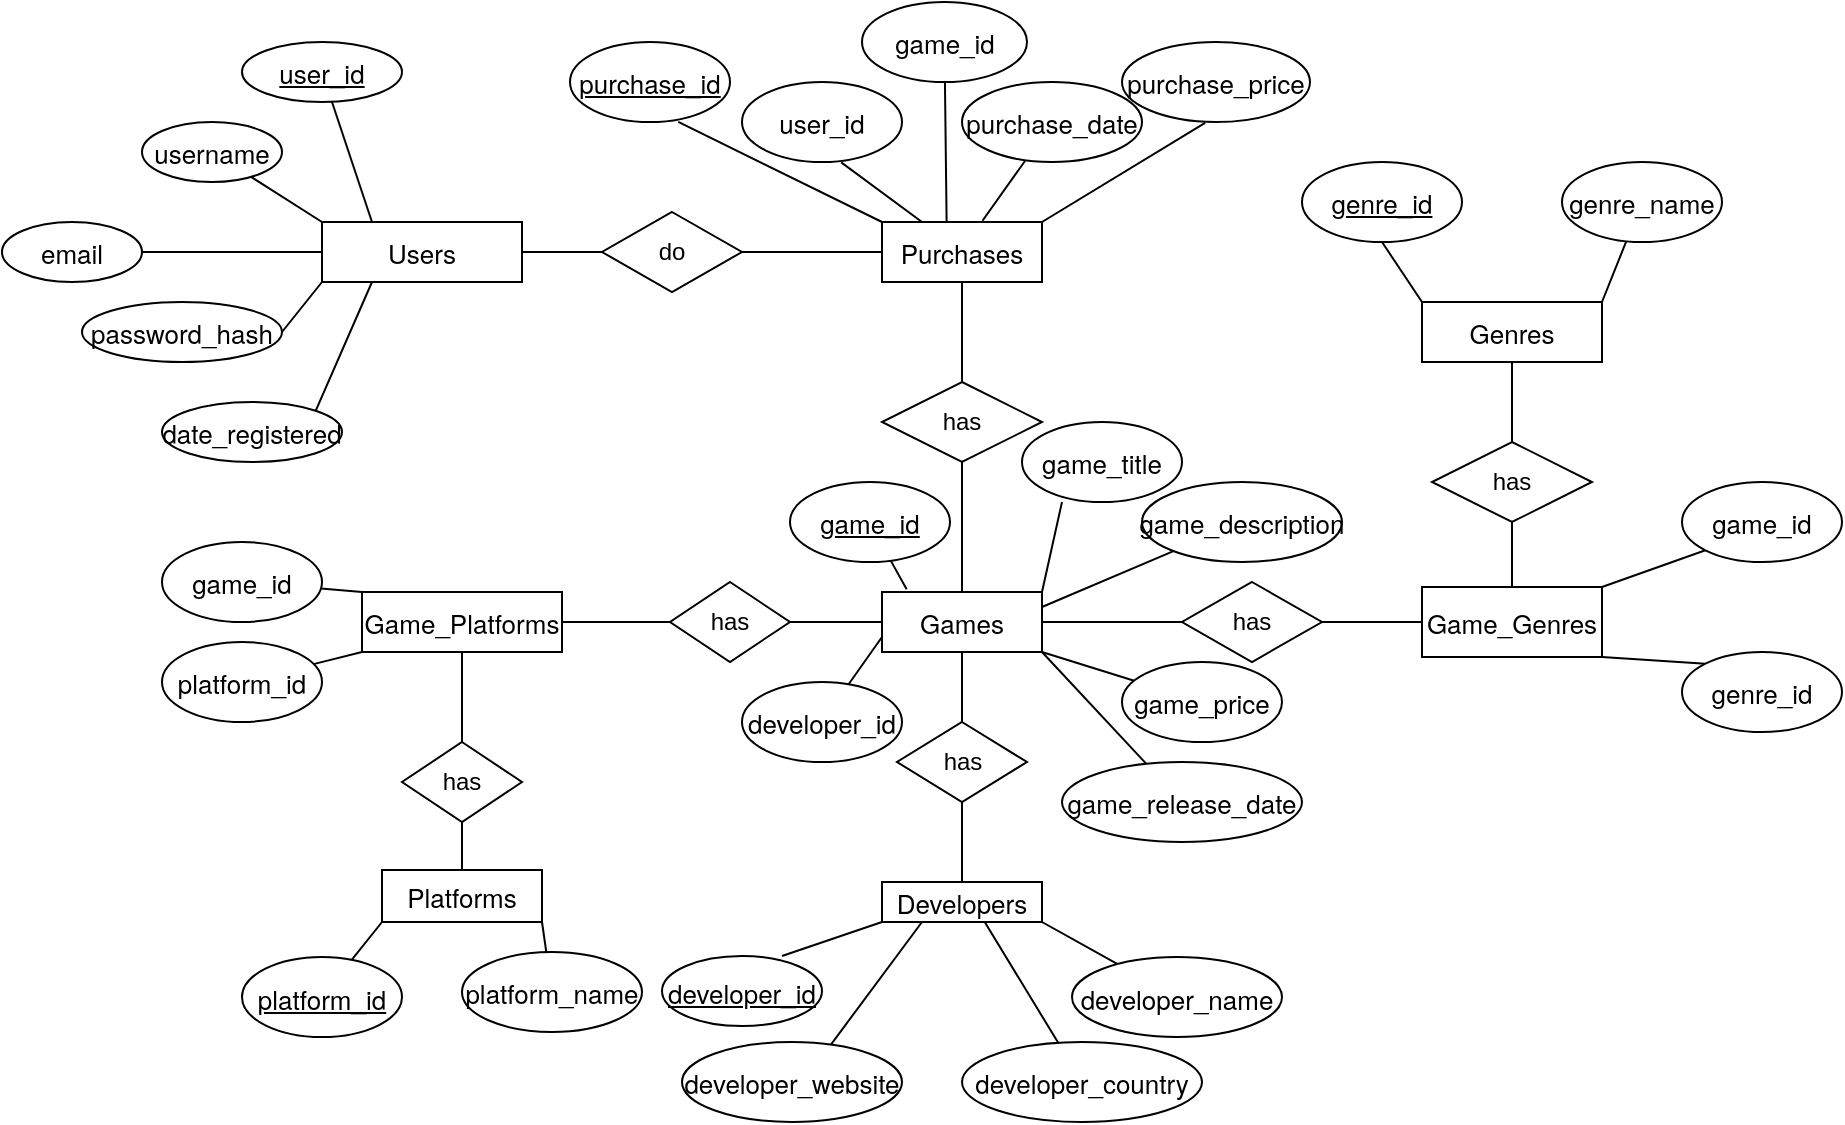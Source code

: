 <mxfile version="20.8.16" type="google"><diagram name="Страница 1" id="Bf1aPH6pKv_ZEqDkmepf"><mxGraphModel grid="1" page="1" gridSize="10" guides="1" tooltips="1" connect="1" arrows="1" fold="1" pageScale="1" pageWidth="827" pageHeight="1169" math="0" shadow="0"><root><mxCell id="0"/><mxCell id="1" parent="0"/><mxCell id="Nt0j536RiVDjkWj6s-s4-2" value="&lt;p style=&quot;margin: 0px; font-variant-numeric: normal; font-variant-east-asian: normal; font-variant-alternates: normal; font-kerning: auto; font-optical-sizing: auto; font-feature-settings: normal; font-variation-settings: normal; font-stretch: normal; font-size: 13px; line-height: normal; font-family: &amp;quot;Helvetica Neue&amp;quot;; text-align: start;&quot; class=&quot;p1&quot;&gt;Users&lt;/p&gt;" style="rounded=0;whiteSpace=wrap;html=1;" vertex="1" parent="1"><mxGeometry x="210" y="200" width="100" height="30" as="geometry"/></mxCell><mxCell id="Nt0j536RiVDjkWj6s-s4-3" value="" style="endArrow=none;html=1;rounded=0;exitX=0;exitY=0;exitDx=0;exitDy=0;" edge="1" parent="1" source="Nt0j536RiVDjkWj6s-s4-2" target="Nt0j536RiVDjkWj6s-s4-4"><mxGeometry width="50" height="50" relative="1" as="geometry"><mxPoint x="390" y="300" as="sourcePoint"/><mxPoint x="160" y="160" as="targetPoint"/></mxGeometry></mxCell><mxCell id="Nt0j536RiVDjkWj6s-s4-4" value="&lt;p style=&quot;margin: 0px; font-variant-numeric: normal; font-variant-east-asian: normal; font-variant-alternates: normal; font-kerning: auto; font-optical-sizing: auto; font-feature-settings: normal; font-variation-settings: normal; font-stretch: normal; font-size: 13px; line-height: normal; font-family: &amp;quot;Helvetica Neue&amp;quot;; text-align: start;&quot; class=&quot;p1&quot;&gt;username&lt;/p&gt;" style="ellipse;whiteSpace=wrap;html=1;" vertex="1" parent="1"><mxGeometry x="120" y="150" width="70" height="30" as="geometry"/></mxCell><mxCell id="Nt0j536RiVDjkWj6s-s4-5" value="" style="endArrow=none;html=1;rounded=0;entryX=0;entryY=0.5;entryDx=0;entryDy=0;exitX=1;exitY=0.5;exitDx=0;exitDy=0;" edge="1" parent="1" source="Nt0j536RiVDjkWj6s-s4-10" target="Nt0j536RiVDjkWj6s-s4-2"><mxGeometry width="50" height="50" relative="1" as="geometry"><mxPoint x="90" y="210" as="sourcePoint"/><mxPoint x="440" y="250" as="targetPoint"/></mxGeometry></mxCell><mxCell id="Nt0j536RiVDjkWj6s-s4-6" value="" style="endArrow=none;html=1;rounded=0;exitX=0;exitY=1;exitDx=0;exitDy=0;entryX=1;entryY=0.5;entryDx=0;entryDy=0;" edge="1" parent="1" source="Nt0j536RiVDjkWj6s-s4-2" target="Nt0j536RiVDjkWj6s-s4-9"><mxGeometry width="50" height="50" relative="1" as="geometry"><mxPoint x="390" y="300" as="sourcePoint"/><mxPoint x="160" y="260" as="targetPoint"/></mxGeometry></mxCell><mxCell id="Nt0j536RiVDjkWj6s-s4-7" value="" style="endArrow=none;html=1;rounded=0;exitX=0.25;exitY=0;exitDx=0;exitDy=0;" edge="1" parent="1" source="Nt0j536RiVDjkWj6s-s4-2" target="Nt0j536RiVDjkWj6s-s4-12"><mxGeometry width="50" height="50" relative="1" as="geometry"><mxPoint x="390" y="300" as="sourcePoint"/><mxPoint x="210" y="130" as="targetPoint"/></mxGeometry></mxCell><mxCell id="Nt0j536RiVDjkWj6s-s4-8" value="" style="endArrow=none;html=1;rounded=0;exitX=0.25;exitY=1;exitDx=0;exitDy=0;entryX=1;entryY=0;entryDx=0;entryDy=0;" edge="1" parent="1" source="Nt0j536RiVDjkWj6s-s4-2" target="Nt0j536RiVDjkWj6s-s4-11"><mxGeometry width="50" height="50" relative="1" as="geometry"><mxPoint x="390" y="300" as="sourcePoint"/><mxPoint x="170" y="320" as="targetPoint"/></mxGeometry></mxCell><mxCell id="Nt0j536RiVDjkWj6s-s4-9" value="&lt;p style=&quot;margin: 0px; font-variant-numeric: normal; font-variant-east-asian: normal; font-variant-alternates: normal; font-kerning: auto; font-optical-sizing: auto; font-feature-settings: normal; font-variation-settings: normal; font-stretch: normal; font-size: 13px; line-height: normal; font-family: &amp;quot;Helvetica Neue&amp;quot;; text-align: start;&quot; class=&quot;p1&quot;&gt;password_hash&lt;/p&gt;" style="ellipse;whiteSpace=wrap;html=1;" vertex="1" parent="1"><mxGeometry x="90" y="240" width="100" height="30" as="geometry"/></mxCell><mxCell id="Nt0j536RiVDjkWj6s-s4-10" value="&lt;p style=&quot;margin: 0px; font-variant-numeric: normal; font-variant-east-asian: normal; font-variant-alternates: normal; font-kerning: auto; font-optical-sizing: auto; font-feature-settings: normal; font-variation-settings: normal; font-stretch: normal; font-size: 13px; line-height: normal; font-family: &amp;quot;Helvetica Neue&amp;quot;; text-align: start;&quot; class=&quot;p1&quot;&gt;email&lt;/p&gt;" style="ellipse;whiteSpace=wrap;html=1;" vertex="1" parent="1"><mxGeometry x="50" y="200" width="70" height="30" as="geometry"/></mxCell><mxCell id="Nt0j536RiVDjkWj6s-s4-11" value="&lt;p style=&quot;margin: 0px; font-variant-numeric: normal; font-variant-east-asian: normal; font-variant-alternates: normal; font-kerning: auto; font-optical-sizing: auto; font-feature-settings: normal; font-variation-settings: normal; font-stretch: normal; font-size: 13px; line-height: normal; font-family: &amp;quot;Helvetica Neue&amp;quot;; text-align: start;&quot; class=&quot;p1&quot;&gt;date_registered&lt;/p&gt;" style="ellipse;whiteSpace=wrap;html=1;" vertex="1" parent="1"><mxGeometry x="130" y="290" width="90" height="30" as="geometry"/></mxCell><mxCell id="Nt0j536RiVDjkWj6s-s4-12" value="&lt;p style=&quot;margin: 0px; font-variant-numeric: normal; font-variant-east-asian: normal; font-variant-alternates: normal; font-kerning: auto; font-optical-sizing: auto; font-feature-settings: normal; font-variation-settings: normal; font-stretch: normal; font-size: 13px; line-height: normal; font-family: &amp;quot;Helvetica Neue&amp;quot;; text-align: start;&quot; class=&quot;p1&quot;&gt;&lt;u&gt;user_id&lt;/u&gt;&lt;/p&gt;" style="ellipse;whiteSpace=wrap;html=1;" vertex="1" parent="1"><mxGeometry x="170" y="110" width="80" height="30" as="geometry"/></mxCell><mxCell id="Nt0j536RiVDjkWj6s-s4-13" value="" style="endArrow=none;html=1;rounded=0;exitX=1;exitY=0.5;exitDx=0;exitDy=0;" edge="1" parent="1" source="Nt0j536RiVDjkWj6s-s4-2" target="Nt0j536RiVDjkWj6s-s4-14"><mxGeometry width="50" height="50" relative="1" as="geometry"><mxPoint x="390" y="300" as="sourcePoint"/><mxPoint x="410" y="220" as="targetPoint"/></mxGeometry></mxCell><mxCell id="Nt0j536RiVDjkWj6s-s4-14" value="do" style="rhombus;whiteSpace=wrap;html=1;" vertex="1" parent="1"><mxGeometry x="350" y="195" width="70" height="40" as="geometry"/></mxCell><mxCell id="Nt0j536RiVDjkWj6s-s4-15" value="" style="endArrow=none;html=1;rounded=0;exitX=1;exitY=0.5;exitDx=0;exitDy=0;entryX=0;entryY=0.5;entryDx=0;entryDy=0;" edge="1" parent="1" source="Nt0j536RiVDjkWj6s-s4-14" target="Nt0j536RiVDjkWj6s-s4-16"><mxGeometry width="50" height="50" relative="1" as="geometry"><mxPoint x="390" y="300" as="sourcePoint"/><mxPoint x="420" y="280" as="targetPoint"/></mxGeometry></mxCell><mxCell id="Nt0j536RiVDjkWj6s-s4-16" value="&lt;p style=&quot;margin: 0px; font-variant-numeric: normal; font-variant-east-asian: normal; font-variant-alternates: normal; font-kerning: auto; font-optical-sizing: auto; font-feature-settings: normal; font-variation-settings: normal; font-stretch: normal; font-size: 13px; line-height: normal; font-family: &amp;quot;Helvetica Neue&amp;quot;; text-align: start;&quot; class=&quot;p1&quot;&gt;Purchases&lt;/p&gt;" style="rounded=0;whiteSpace=wrap;html=1;" vertex="1" parent="1"><mxGeometry x="490" y="200" width="80" height="30" as="geometry"/></mxCell><mxCell id="Nt0j536RiVDjkWj6s-s4-18" value="" style="endArrow=none;html=1;rounded=0;entryX=0.5;entryY=1;entryDx=0;entryDy=0;exitX=0.5;exitY=0;exitDx=0;exitDy=0;" edge="1" parent="1" source="Nt0j536RiVDjkWj6s-s4-19" target="Nt0j536RiVDjkWj6s-s4-16"><mxGeometry width="50" height="50" relative="1" as="geometry"><mxPoint x="530" y="300" as="sourcePoint"/><mxPoint x="440" y="250" as="targetPoint"/></mxGeometry></mxCell><mxCell id="Nt0j536RiVDjkWj6s-s4-19" value="has" style="rhombus;whiteSpace=wrap;html=1;" vertex="1" parent="1"><mxGeometry x="490" y="280" width="80" height="40" as="geometry"/></mxCell><mxCell id="Nt0j536RiVDjkWj6s-s4-20" value="" style="endArrow=none;html=1;rounded=0;entryX=0.5;entryY=1;entryDx=0;entryDy=0;exitX=0.5;exitY=0;exitDx=0;exitDy=0;" edge="1" parent="1" source="Nt0j536RiVDjkWj6s-s4-21" target="Nt0j536RiVDjkWj6s-s4-19"><mxGeometry width="50" height="50" relative="1" as="geometry"><mxPoint x="530" y="370" as="sourcePoint"/><mxPoint x="440" y="250" as="targetPoint"/></mxGeometry></mxCell><mxCell id="Nt0j536RiVDjkWj6s-s4-21" value="&lt;p style=&quot;margin: 0px; font-variant-numeric: normal; font-variant-east-asian: normal; font-variant-alternates: normal; font-kerning: auto; font-optical-sizing: auto; font-feature-settings: normal; font-variation-settings: normal; font-stretch: normal; font-size: 13px; line-height: normal; font-family: &amp;quot;Helvetica Neue&amp;quot;; text-align: start;&quot; class=&quot;p1&quot;&gt;Games&lt;/p&gt;" style="rounded=0;whiteSpace=wrap;html=1;" vertex="1" parent="1"><mxGeometry x="490" y="385" width="80" height="30" as="geometry"/></mxCell><mxCell id="Nt0j536RiVDjkWj6s-s4-22" value="" style="endArrow=none;html=1;rounded=0;exitX=1;exitY=0.5;exitDx=0;exitDy=0;entryX=0;entryY=0.5;entryDx=0;entryDy=0;" edge="1" parent="1" source="Nt0j536RiVDjkWj6s-s4-21" target="Nt0j536RiVDjkWj6s-s4-23"><mxGeometry width="50" height="50" relative="1" as="geometry"><mxPoint x="390" y="410" as="sourcePoint"/><mxPoint x="660" y="395" as="targetPoint"/></mxGeometry></mxCell><mxCell id="Nt0j536RiVDjkWj6s-s4-23" value="has" style="rhombus;whiteSpace=wrap;html=1;" vertex="1" parent="1"><mxGeometry x="640" y="380" width="70" height="40" as="geometry"/></mxCell><mxCell id="Nt0j536RiVDjkWj6s-s4-24" value="" style="endArrow=none;html=1;rounded=0;exitX=1;exitY=0.5;exitDx=0;exitDy=0;entryX=0;entryY=0.5;entryDx=0;entryDy=0;" edge="1" parent="1" source="Nt0j536RiVDjkWj6s-s4-23" target="Nt0j536RiVDjkWj6s-s4-25"><mxGeometry width="50" height="50" relative="1" as="geometry"><mxPoint x="420" y="410" as="sourcePoint"/><mxPoint x="750" y="395" as="targetPoint"/></mxGeometry></mxCell><mxCell id="Nt0j536RiVDjkWj6s-s4-25" value="&lt;p style=&quot;margin: 0px; font-variant-numeric: normal; font-variant-east-asian: normal; font-variant-alternates: normal; font-kerning: auto; font-optical-sizing: auto; font-feature-settings: normal; font-variation-settings: normal; font-stretch: normal; font-size: 13px; line-height: normal; font-family: &amp;quot;Helvetica Neue&amp;quot;; text-align: start;&quot; class=&quot;p1&quot;&gt;Game_Genres&lt;/p&gt;" style="rounded=0;whiteSpace=wrap;html=1;" vertex="1" parent="1"><mxGeometry x="760" y="382.5" width="90" height="35" as="geometry"/></mxCell><mxCell id="Nt0j536RiVDjkWj6s-s4-26" value="" style="endArrow=none;html=1;rounded=0;exitX=0.5;exitY=0;exitDx=0;exitDy=0;" edge="1" parent="1" source="Nt0j536RiVDjkWj6s-s4-25" target="Nt0j536RiVDjkWj6s-s4-27"><mxGeometry width="50" height="50" relative="1" as="geometry"><mxPoint x="460" y="350" as="sourcePoint"/><mxPoint x="805" y="320" as="targetPoint"/></mxGeometry></mxCell><mxCell id="Nt0j536RiVDjkWj6s-s4-27" value="has" style="rhombus;whiteSpace=wrap;html=1;" vertex="1" parent="1"><mxGeometry x="765" y="310" width="80" height="40" as="geometry"/></mxCell><mxCell id="Nt0j536RiVDjkWj6s-s4-28" value="" style="endArrow=none;html=1;rounded=0;exitX=0.5;exitY=0;exitDx=0;exitDy=0;" edge="1" parent="1" source="Nt0j536RiVDjkWj6s-s4-27" target="Nt0j536RiVDjkWj6s-s4-29"><mxGeometry width="50" height="50" relative="1" as="geometry"><mxPoint x="460" y="350" as="sourcePoint"/><mxPoint x="805" y="270" as="targetPoint"/></mxGeometry></mxCell><mxCell id="Nt0j536RiVDjkWj6s-s4-29" value="&lt;p style=&quot;margin: 0px; font-variant-numeric: normal; font-variant-east-asian: normal; font-variant-alternates: normal; font-kerning: auto; font-optical-sizing: auto; font-feature-settings: normal; font-variation-settings: normal; font-stretch: normal; font-size: 13px; line-height: normal; font-family: &amp;quot;Helvetica Neue&amp;quot;; text-align: start;&quot; class=&quot;p1&quot;&gt;Genres&lt;/p&gt;" style="rounded=0;whiteSpace=wrap;html=1;" vertex="1" parent="1"><mxGeometry x="760" y="240" width="90" height="30" as="geometry"/></mxCell><mxCell id="Nt0j536RiVDjkWj6s-s4-30" value="" style="endArrow=none;html=1;rounded=0;exitX=1;exitY=0.5;exitDx=0;exitDy=0;" edge="1" parent="1" source="Nt0j536RiVDjkWj6s-s4-31"><mxGeometry width="50" height="50" relative="1" as="geometry"><mxPoint x="370" y="400" as="sourcePoint"/><mxPoint x="490" y="400" as="targetPoint"/></mxGeometry></mxCell><mxCell id="Nt0j536RiVDjkWj6s-s4-31" value="has" style="rhombus;whiteSpace=wrap;html=1;" vertex="1" parent="1"><mxGeometry x="384" y="380" width="60" height="40" as="geometry"/></mxCell><mxCell id="Nt0j536RiVDjkWj6s-s4-32" value="" style="endArrow=none;html=1;rounded=0;entryX=0;entryY=0.5;entryDx=0;entryDy=0;exitX=1;exitY=0.5;exitDx=0;exitDy=0;" edge="1" parent="1" source="Nt0j536RiVDjkWj6s-s4-33" target="Nt0j536RiVDjkWj6s-s4-31"><mxGeometry width="50" height="50" relative="1" as="geometry"><mxPoint x="330" y="400" as="sourcePoint"/><mxPoint x="500" y="390" as="targetPoint"/></mxGeometry></mxCell><mxCell id="Nt0j536RiVDjkWj6s-s4-33" value="&lt;p style=&quot;margin: 0px; font-variant-numeric: normal; font-variant-east-asian: normal; font-variant-alternates: normal; font-kerning: auto; font-optical-sizing: auto; font-feature-settings: normal; font-variation-settings: normal; font-stretch: normal; font-size: 13px; line-height: normal; font-family: &amp;quot;Helvetica Neue&amp;quot;; text-align: start;&quot; class=&quot;p1&quot;&gt;Game_Platforms&lt;/p&gt;" style="rounded=0;whiteSpace=wrap;html=1;" vertex="1" parent="1"><mxGeometry x="230" y="385" width="100" height="30" as="geometry"/></mxCell><mxCell id="Nt0j536RiVDjkWj6s-s4-35" value="" style="endArrow=none;html=1;rounded=0;entryX=0.5;entryY=1;entryDx=0;entryDy=0;exitX=0.5;exitY=0;exitDx=0;exitDy=0;" edge="1" parent="1" source="Nt0j536RiVDjkWj6s-s4-36" target="Nt0j536RiVDjkWj6s-s4-33"><mxGeometry width="50" height="50" relative="1" as="geometry"><mxPoint x="280" y="480" as="sourcePoint"/><mxPoint x="500" y="450" as="targetPoint"/></mxGeometry></mxCell><mxCell id="Nt0j536RiVDjkWj6s-s4-36" value="has" style="rhombus;whiteSpace=wrap;html=1;" vertex="1" parent="1"><mxGeometry x="250" y="460" width="60" height="40" as="geometry"/></mxCell><mxCell id="Nt0j536RiVDjkWj6s-s4-37" value="" style="endArrow=none;html=1;rounded=0;entryX=0.5;entryY=1;entryDx=0;entryDy=0;exitX=0.5;exitY=0;exitDx=0;exitDy=0;" edge="1" parent="1" source="Nt0j536RiVDjkWj6s-s4-38" target="Nt0j536RiVDjkWj6s-s4-36"><mxGeometry width="50" height="50" relative="1" as="geometry"><mxPoint x="280" y="550" as="sourcePoint"/><mxPoint x="500" y="450" as="targetPoint"/></mxGeometry></mxCell><mxCell id="Nt0j536RiVDjkWj6s-s4-38" value="&lt;p style=&quot;margin: 0px; font-variant-numeric: normal; font-variant-east-asian: normal; font-variant-alternates: normal; font-kerning: auto; font-optical-sizing: auto; font-feature-settings: normal; font-variation-settings: normal; font-stretch: normal; font-size: 13px; line-height: normal; font-family: &amp;quot;Helvetica Neue&amp;quot;; text-align: start;&quot; class=&quot;p1&quot;&gt;Platforms&lt;/p&gt;" style="rounded=0;whiteSpace=wrap;html=1;" vertex="1" parent="1"><mxGeometry x="240" y="524" width="80" height="26" as="geometry"/></mxCell><mxCell id="Nt0j536RiVDjkWj6s-s4-43" value="" style="endArrow=none;html=1;rounded=0;entryX=0.5;entryY=1;entryDx=0;entryDy=0;exitX=0.5;exitY=0;exitDx=0;exitDy=0;" edge="1" parent="1" source="Nt0j536RiVDjkWj6s-s4-45" target="Nt0j536RiVDjkWj6s-s4-21"><mxGeometry width="50" height="50" relative="1" as="geometry"><mxPoint x="530" y="460" as="sourcePoint"/><mxPoint x="530" y="420" as="targetPoint"/></mxGeometry></mxCell><mxCell id="Nt0j536RiVDjkWj6s-s4-45" value="has" style="rhombus;whiteSpace=wrap;html=1;" vertex="1" parent="1"><mxGeometry x="497.5" y="450" width="65" height="40" as="geometry"/></mxCell><mxCell id="Nt0j536RiVDjkWj6s-s4-46" value="" style="endArrow=none;html=1;rounded=0;entryX=0.5;entryY=1;entryDx=0;entryDy=0;exitX=0.5;exitY=0;exitDx=0;exitDy=0;" edge="1" parent="1" source="Nt0j536RiVDjkWj6s-s4-47" target="Nt0j536RiVDjkWj6s-s4-45"><mxGeometry width="50" height="50" relative="1" as="geometry"><mxPoint x="530" y="510" as="sourcePoint"/><mxPoint x="560" y="440" as="targetPoint"/></mxGeometry></mxCell><mxCell id="Nt0j536RiVDjkWj6s-s4-47" value="&lt;p style=&quot;margin: 0px; font-variant-numeric: normal; font-variant-east-asian: normal; font-variant-alternates: normal; font-kerning: auto; font-optical-sizing: auto; font-feature-settings: normal; font-variation-settings: normal; font-stretch: normal; font-size: 13px; line-height: normal; font-family: &amp;quot;Helvetica Neue&amp;quot;; text-align: start;&quot; class=&quot;p1&quot;&gt;Developers&lt;/p&gt;" style="rounded=0;whiteSpace=wrap;html=1;" vertex="1" parent="1"><mxGeometry x="490" y="530" width="80" height="20" as="geometry"/></mxCell><mxCell id="Nt0j536RiVDjkWj6s-s4-48" value="" style="endArrow=none;html=1;rounded=0;exitX=0.154;exitY=-0.047;exitDx=0;exitDy=0;exitPerimeter=0;" edge="1" parent="1" source="Nt0j536RiVDjkWj6s-s4-21" target="Nt0j536RiVDjkWj6s-s4-49"><mxGeometry width="50" height="50" relative="1" as="geometry"><mxPoint x="480" y="390" as="sourcePoint"/><mxPoint x="490" y="360" as="targetPoint"/></mxGeometry></mxCell><mxCell id="Nt0j536RiVDjkWj6s-s4-49" value="&lt;p style=&quot;margin: 0px; font-variant-numeric: normal; font-variant-east-asian: normal; font-variant-alternates: normal; font-kerning: auto; font-optical-sizing: auto; font-feature-settings: normal; font-variation-settings: normal; font-stretch: normal; font-size: 13px; line-height: normal; font-family: &amp;quot;Helvetica Neue&amp;quot;; text-align: start;&quot; class=&quot;p1&quot;&gt;&lt;u&gt;game_id&lt;/u&gt;&lt;/p&gt;" style="ellipse;whiteSpace=wrap;html=1;" vertex="1" parent="1"><mxGeometry x="444" y="330" width="80" height="40" as="geometry"/></mxCell><mxCell id="Nt0j536RiVDjkWj6s-s4-50" value="" style="endArrow=none;html=1;rounded=0;exitX=0;exitY=0.75;exitDx=0;exitDy=0;" edge="1" parent="1" source="Nt0j536RiVDjkWj6s-s4-21" target="Nt0j536RiVDjkWj6s-s4-51"><mxGeometry width="50" height="50" relative="1" as="geometry"><mxPoint x="480" y="390" as="sourcePoint"/><mxPoint x="470" y="440" as="targetPoint"/></mxGeometry></mxCell><mxCell id="Nt0j536RiVDjkWj6s-s4-51" value="&lt;p style=&quot;margin: 0px; font-variant-numeric: normal; font-variant-east-asian: normal; font-variant-alternates: normal; font-kerning: auto; font-optical-sizing: auto; font-feature-settings: normal; font-variation-settings: normal; font-stretch: normal; font-size: 13px; line-height: normal; font-family: &amp;quot;Helvetica Neue&amp;quot;; text-align: start;&quot; class=&quot;p1&quot;&gt;developer_id&lt;/p&gt;" style="ellipse;whiteSpace=wrap;html=1;" vertex="1" parent="1"><mxGeometry x="420" y="430" width="80" height="40" as="geometry"/></mxCell><mxCell id="Nt0j536RiVDjkWj6s-s4-52" value="" style="endArrow=none;html=1;rounded=0;entryX=1;entryY=0;entryDx=0;entryDy=0;exitX=0.25;exitY=1;exitDx=0;exitDy=0;exitPerimeter=0;" edge="1" parent="1" source="Nt0j536RiVDjkWj6s-s4-53" target="Nt0j536RiVDjkWj6s-s4-21"><mxGeometry width="50" height="50" relative="1" as="geometry"><mxPoint x="580" y="350" as="sourcePoint"/><mxPoint x="530" y="340" as="targetPoint"/></mxGeometry></mxCell><mxCell id="Nt0j536RiVDjkWj6s-s4-53" value="&lt;p style=&quot;margin: 0px; font-variant-numeric: normal; font-variant-east-asian: normal; font-variant-alternates: normal; font-kerning: auto; font-optical-sizing: auto; font-feature-settings: normal; font-variation-settings: normal; font-stretch: normal; font-size: 13px; line-height: normal; font-family: &amp;quot;Helvetica Neue&amp;quot;; text-align: start;&quot; class=&quot;p1&quot;&gt;game_title&lt;/p&gt;" style="ellipse;whiteSpace=wrap;html=1;" vertex="1" parent="1"><mxGeometry x="560" y="300" width="80" height="40" as="geometry"/></mxCell><mxCell id="Nt0j536RiVDjkWj6s-s4-54" value="" style="endArrow=none;html=1;rounded=0;exitX=1;exitY=0.25;exitDx=0;exitDy=0;" edge="1" parent="1" source="Nt0j536RiVDjkWj6s-s4-21" target="Nt0j536RiVDjkWj6s-s4-55"><mxGeometry width="50" height="50" relative="1" as="geometry"><mxPoint x="480" y="390" as="sourcePoint"/><mxPoint x="680" y="340" as="targetPoint"/></mxGeometry></mxCell><mxCell id="Nt0j536RiVDjkWj6s-s4-55" value="&lt;p style=&quot;margin: 0px; font-variant-numeric: normal; font-variant-east-asian: normal; font-variant-alternates: normal; font-kerning: auto; font-optical-sizing: auto; font-feature-settings: normal; font-variation-settings: normal; font-stretch: normal; font-size: 13px; line-height: normal; font-family: &amp;quot;Helvetica Neue&amp;quot;; text-align: start;&quot; class=&quot;p1&quot;&gt;game_description&lt;/p&gt;" style="ellipse;whiteSpace=wrap;html=1;" vertex="1" parent="1"><mxGeometry x="620" y="330" width="100" height="40" as="geometry"/></mxCell><mxCell id="Nt0j536RiVDjkWj6s-s4-56" value="" style="endArrow=none;html=1;rounded=0;exitX=1;exitY=1;exitDx=0;exitDy=0;" edge="1" parent="1" source="Nt0j536RiVDjkWj6s-s4-21" target="Nt0j536RiVDjkWj6s-s4-57"><mxGeometry width="50" height="50" relative="1" as="geometry"><mxPoint x="480" y="390" as="sourcePoint"/><mxPoint x="630" y="430" as="targetPoint"/></mxGeometry></mxCell><mxCell id="Nt0j536RiVDjkWj6s-s4-57" value="&lt;p style=&quot;margin: 0px; font-variant-numeric: normal; font-variant-east-asian: normal; font-variant-alternates: normal; font-kerning: auto; font-optical-sizing: auto; font-feature-settings: normal; font-variation-settings: normal; font-stretch: normal; font-size: 13px; line-height: normal; font-family: &amp;quot;Helvetica Neue&amp;quot;; text-align: start;&quot; class=&quot;p1&quot;&gt;game_price&lt;/p&gt;" style="ellipse;whiteSpace=wrap;html=1;" vertex="1" parent="1"><mxGeometry x="610" y="420" width="80" height="40" as="geometry"/></mxCell><mxCell id="Nt0j536RiVDjkWj6s-s4-58" value="" style="endArrow=none;html=1;rounded=0;exitX=1;exitY=1;exitDx=0;exitDy=0;" edge="1" parent="1" source="Nt0j536RiVDjkWj6s-s4-21" target="Nt0j536RiVDjkWj6s-s4-59"><mxGeometry width="50" height="50" relative="1" as="geometry"><mxPoint x="480" y="390" as="sourcePoint"/><mxPoint x="600" y="490" as="targetPoint"/></mxGeometry></mxCell><mxCell id="Nt0j536RiVDjkWj6s-s4-59" value="&lt;p style=&quot;margin: 0px; font-variant-numeric: normal; font-variant-east-asian: normal; font-variant-alternates: normal; font-kerning: auto; font-optical-sizing: auto; font-feature-settings: normal; font-variation-settings: normal; font-stretch: normal; font-size: 13px; line-height: normal; font-family: &amp;quot;Helvetica Neue&amp;quot;; text-align: start;&quot; class=&quot;p1&quot;&gt;game_release_date&lt;/p&gt;" style="ellipse;whiteSpace=wrap;html=1;" vertex="1" parent="1"><mxGeometry x="580" y="470" width="120" height="40" as="geometry"/></mxCell><mxCell id="Nt0j536RiVDjkWj6s-s4-60" value="" style="endArrow=none;html=1;rounded=0;entryX=0;entryY=1;entryDx=0;entryDy=0;exitX=0.75;exitY=0;exitDx=0;exitDy=0;exitPerimeter=0;" edge="1" parent="1" source="Nt0j536RiVDjkWj6s-s4-61" target="Nt0j536RiVDjkWj6s-s4-47"><mxGeometry width="50" height="50" relative="1" as="geometry"><mxPoint x="460" y="590" as="sourcePoint"/><mxPoint x="530" y="420" as="targetPoint"/></mxGeometry></mxCell><mxCell id="Nt0j536RiVDjkWj6s-s4-61" value="&lt;p style=&quot;margin: 0px; font-variant-numeric: normal; font-variant-east-asian: normal; font-variant-alternates: normal; font-kerning: auto; font-optical-sizing: auto; font-feature-settings: normal; font-variation-settings: normal; font-stretch: normal; font-size: 13px; line-height: normal; font-family: &amp;quot;Helvetica Neue&amp;quot;; text-align: start;&quot; class=&quot;p1&quot;&gt;&lt;u&gt;developer_id&lt;/u&gt;&lt;/p&gt;" style="ellipse;whiteSpace=wrap;html=1;" vertex="1" parent="1"><mxGeometry x="380" y="567" width="80" height="35" as="geometry"/></mxCell><mxCell id="Nt0j536RiVDjkWj6s-s4-62" value="" style="endArrow=none;html=1;rounded=0;entryX=0.25;entryY=1;entryDx=0;entryDy=0;exitX=0.677;exitY=0.032;exitDx=0;exitDy=0;exitPerimeter=0;" edge="1" parent="1" source="Nt0j536RiVDjkWj6s-s4-63" target="Nt0j536RiVDjkWj6s-s4-47"><mxGeometry width="50" height="50" relative="1" as="geometry"><mxPoint x="470" y="640" as="sourcePoint"/><mxPoint x="530" y="420" as="targetPoint"/></mxGeometry></mxCell><mxCell id="Nt0j536RiVDjkWj6s-s4-63" value="&lt;p style=&quot;margin: 0px; font-variant-numeric: normal; font-variant-east-asian: normal; font-variant-alternates: normal; font-kerning: auto; font-optical-sizing: auto; font-feature-settings: normal; font-variation-settings: normal; font-stretch: normal; font-size: 13px; line-height: normal; font-family: &amp;quot;Helvetica Neue&amp;quot;; text-align: start;&quot; class=&quot;p1&quot;&gt;developer_website&lt;/p&gt;" style="ellipse;whiteSpace=wrap;html=1;" vertex="1" parent="1"><mxGeometry x="390" y="610" width="110" height="40" as="geometry"/></mxCell><mxCell id="Nt0j536RiVDjkWj6s-s4-64" value="" style="endArrow=none;html=1;rounded=0;exitX=0.641;exitY=0.995;exitDx=0;exitDy=0;exitPerimeter=0;" edge="1" parent="1" source="Nt0j536RiVDjkWj6s-s4-47" target="Nt0j536RiVDjkWj6s-s4-65"><mxGeometry width="50" height="50" relative="1" as="geometry"><mxPoint x="480" y="470" as="sourcePoint"/><mxPoint x="550" y="620" as="targetPoint"/></mxGeometry></mxCell><mxCell id="Nt0j536RiVDjkWj6s-s4-65" value="&lt;p style=&quot;margin: 0px; font-variant-numeric: normal; font-variant-east-asian: normal; font-variant-alternates: normal; font-kerning: auto; font-optical-sizing: auto; font-feature-settings: normal; font-variation-settings: normal; font-stretch: normal; font-size: 13px; line-height: normal; font-family: &amp;quot;Helvetica Neue&amp;quot;; text-align: start;&quot; class=&quot;p1&quot;&gt;developer_country&lt;/p&gt;" style="ellipse;whiteSpace=wrap;html=1;" vertex="1" parent="1"><mxGeometry x="530" y="610" width="120" height="40" as="geometry"/></mxCell><mxCell id="Nt0j536RiVDjkWj6s-s4-66" value="" style="endArrow=none;html=1;rounded=0;exitX=1;exitY=1;exitDx=0;exitDy=0;" edge="1" parent="1" source="Nt0j536RiVDjkWj6s-s4-47" target="Nt0j536RiVDjkWj6s-s4-69"><mxGeometry width="50" height="50" relative="1" as="geometry"><mxPoint x="480" y="470" as="sourcePoint"/><mxPoint x="600" y="580" as="targetPoint"/></mxGeometry></mxCell><mxCell id="Nt0j536RiVDjkWj6s-s4-69" value="&lt;p style=&quot;margin: 0px; font-variant-numeric: normal; font-variant-east-asian: normal; font-variant-alternates: normal; font-kerning: auto; font-optical-sizing: auto; font-feature-settings: normal; font-variation-settings: normal; font-stretch: normal; font-size: 13px; line-height: normal; font-family: &amp;quot;Helvetica Neue&amp;quot;; text-align: start;&quot; class=&quot;p1&quot;&gt;developer_name&lt;/p&gt;" style="ellipse;whiteSpace=wrap;html=1;" vertex="1" parent="1"><mxGeometry x="585" y="567.5" width="105" height="40" as="geometry"/></mxCell><mxCell id="Nt0j536RiVDjkWj6s-s4-70" value="" style="endArrow=none;html=1;rounded=0;entryX=0;entryY=0;entryDx=0;entryDy=0;exitX=0.5;exitY=1;exitDx=0;exitDy=0;" edge="1" parent="1" source="Nt0j536RiVDjkWj6s-s4-71" target="Nt0j536RiVDjkWj6s-s4-29"><mxGeometry width="50" height="50" relative="1" as="geometry"><mxPoint x="760" y="200" as="sourcePoint"/><mxPoint x="530" y="420" as="targetPoint"/></mxGeometry></mxCell><mxCell id="Nt0j536RiVDjkWj6s-s4-71" value="&lt;p style=&quot;margin: 0px; font-variant-numeric: normal; font-variant-east-asian: normal; font-variant-alternates: normal; font-kerning: auto; font-optical-sizing: auto; font-feature-settings: normal; font-variation-settings: normal; font-stretch: normal; font-size: 13px; line-height: normal; font-family: &amp;quot;Helvetica Neue&amp;quot;; text-align: start;&quot; class=&quot;p1&quot;&gt;&lt;u&gt;genre_id&lt;/u&gt;&lt;/p&gt;" style="ellipse;whiteSpace=wrap;html=1;" vertex="1" parent="1"><mxGeometry x="700" y="170" width="80" height="40" as="geometry"/></mxCell><mxCell id="Nt0j536RiVDjkWj6s-s4-72" value="" style="endArrow=none;html=1;rounded=0;exitX=1;exitY=0;exitDx=0;exitDy=0;" edge="1" parent="1" source="Nt0j536RiVDjkWj6s-s4-29" target="Nt0j536RiVDjkWj6s-s4-73"><mxGeometry width="50" height="50" relative="1" as="geometry"><mxPoint x="480" y="350" as="sourcePoint"/><mxPoint x="850" y="200" as="targetPoint"/></mxGeometry></mxCell><mxCell id="Nt0j536RiVDjkWj6s-s4-73" value="&lt;p style=&quot;margin: 0px; font-variant-numeric: normal; font-variant-east-asian: normal; font-variant-alternates: normal; font-kerning: auto; font-optical-sizing: auto; font-feature-settings: normal; font-variation-settings: normal; font-stretch: normal; font-size: 13px; line-height: normal; font-family: &amp;quot;Helvetica Neue&amp;quot;; text-align: start;&quot; class=&quot;p1&quot;&gt;genre_name&lt;/p&gt;" style="ellipse;whiteSpace=wrap;html=1;" vertex="1" parent="1"><mxGeometry x="830" y="170" width="80" height="40" as="geometry"/></mxCell><mxCell id="Nt0j536RiVDjkWj6s-s4-74" value="" style="endArrow=none;html=1;rounded=0;exitX=0;exitY=1;exitDx=0;exitDy=0;" edge="1" parent="1" source="Nt0j536RiVDjkWj6s-s4-38" target="Nt0j536RiVDjkWj6s-s4-75"><mxGeometry width="50" height="50" relative="1" as="geometry"><mxPoint x="480" y="440" as="sourcePoint"/><mxPoint x="200" y="600" as="targetPoint"/></mxGeometry></mxCell><mxCell id="Nt0j536RiVDjkWj6s-s4-75" value="&lt;p style=&quot;margin: 0px; font-variant-numeric: normal; font-variant-east-asian: normal; font-variant-alternates: normal; font-kerning: auto; font-optical-sizing: auto; font-feature-settings: normal; font-variation-settings: normal; font-stretch: normal; font-size: 13px; line-height: normal; font-family: &amp;quot;Helvetica Neue&amp;quot;; text-align: start;&quot; class=&quot;p1&quot;&gt;&lt;u&gt;platform_id&lt;/u&gt;&lt;/p&gt;" style="ellipse;whiteSpace=wrap;html=1;" vertex="1" parent="1"><mxGeometry x="170" y="567.5" width="80" height="40" as="geometry"/></mxCell><mxCell id="Nt0j536RiVDjkWj6s-s4-76" value="" style="endArrow=none;html=1;rounded=0;exitX=1;exitY=1;exitDx=0;exitDy=0;" edge="1" parent="1" source="Nt0j536RiVDjkWj6s-s4-38" target="Nt0j536RiVDjkWj6s-s4-77"><mxGeometry width="50" height="50" relative="1" as="geometry"><mxPoint x="480" y="440" as="sourcePoint"/><mxPoint x="340" y="570" as="targetPoint"/></mxGeometry></mxCell><mxCell id="Nt0j536RiVDjkWj6s-s4-77" value="&lt;p style=&quot;margin: 0px; font-variant-numeric: normal; font-variant-east-asian: normal; font-variant-alternates: normal; font-kerning: auto; font-optical-sizing: auto; font-feature-settings: normal; font-variation-settings: normal; font-stretch: normal; font-size: 13px; line-height: normal; font-family: &amp;quot;Helvetica Neue&amp;quot;; text-align: start;&quot; class=&quot;p1&quot;&gt;platform_name&lt;/p&gt;" style="ellipse;whiteSpace=wrap;html=1;" vertex="1" parent="1"><mxGeometry x="280" y="565" width="90" height="40" as="geometry"/></mxCell><mxCell id="Nt0j536RiVDjkWj6s-s4-78" value="" style="endArrow=none;html=1;rounded=0;entryX=1;entryY=0;entryDx=0;entryDy=0;exitX=0;exitY=1;exitDx=0;exitDy=0;" edge="1" parent="1" source="Nt0j536RiVDjkWj6s-s4-79" target="Nt0j536RiVDjkWj6s-s4-25"><mxGeometry width="50" height="50" relative="1" as="geometry"><mxPoint x="900" y="360" as="sourcePoint"/><mxPoint x="530" y="390" as="targetPoint"/></mxGeometry></mxCell><mxCell id="Nt0j536RiVDjkWj6s-s4-79" value="&lt;p style=&quot;margin: 0px; font-variant-numeric: normal; font-variant-east-asian: normal; font-variant-alternates: normal; font-kerning: auto; font-optical-sizing: auto; font-feature-settings: normal; font-variation-settings: normal; font-stretch: normal; font-size: 13px; line-height: normal; font-family: &amp;quot;Helvetica Neue&amp;quot;; text-align: start;&quot; class=&quot;p1&quot;&gt;game_id&lt;/p&gt;" style="ellipse;whiteSpace=wrap;html=1;" vertex="1" parent="1"><mxGeometry x="890" y="330" width="80" height="40" as="geometry"/></mxCell><mxCell id="Nt0j536RiVDjkWj6s-s4-80" value="" style="endArrow=none;html=1;rounded=0;entryX=1;entryY=1;entryDx=0;entryDy=0;exitX=0;exitY=0;exitDx=0;exitDy=0;" edge="1" parent="1" source="Nt0j536RiVDjkWj6s-s4-81" target="Nt0j536RiVDjkWj6s-s4-25"><mxGeometry width="50" height="50" relative="1" as="geometry"><mxPoint x="890" y="430" as="sourcePoint"/><mxPoint x="530" y="390" as="targetPoint"/></mxGeometry></mxCell><mxCell id="Nt0j536RiVDjkWj6s-s4-81" value="&lt;p style=&quot;margin: 0px; font-variant-numeric: normal; font-variant-east-asian: normal; font-variant-alternates: normal; font-kerning: auto; font-optical-sizing: auto; font-feature-settings: normal; font-variation-settings: normal; font-stretch: normal; font-size: 13px; line-height: normal; font-family: &amp;quot;Helvetica Neue&amp;quot;; text-align: start;&quot; class=&quot;p1&quot;&gt;genre_id&lt;/p&gt;" style="ellipse;whiteSpace=wrap;html=1;" vertex="1" parent="1"><mxGeometry x="890" y="415" width="80" height="40" as="geometry"/></mxCell><mxCell id="Nt0j536RiVDjkWj6s-s4-82" value="" style="endArrow=none;html=1;rounded=0;exitX=0;exitY=0;exitDx=0;exitDy=0;" edge="1" parent="1" source="Nt0j536RiVDjkWj6s-s4-33" target="Nt0j536RiVDjkWj6s-s4-83"><mxGeometry width="50" height="50" relative="1" as="geometry"><mxPoint x="480" y="440" as="sourcePoint"/><mxPoint x="170" y="370" as="targetPoint"/></mxGeometry></mxCell><mxCell id="Nt0j536RiVDjkWj6s-s4-83" value="&lt;p style=&quot;margin: 0px; font-variant-numeric: normal; font-variant-east-asian: normal; font-variant-alternates: normal; font-kerning: auto; font-optical-sizing: auto; font-feature-settings: normal; font-variation-settings: normal; font-stretch: normal; font-size: 13px; line-height: normal; font-family: &amp;quot;Helvetica Neue&amp;quot;; text-align: start;&quot; class=&quot;p1&quot;&gt;game_id&lt;/p&gt;" style="ellipse;whiteSpace=wrap;html=1;" vertex="1" parent="1"><mxGeometry x="130" y="360" width="80" height="40" as="geometry"/></mxCell><mxCell id="Nt0j536RiVDjkWj6s-s4-84" value="" style="endArrow=none;html=1;rounded=0;entryX=0;entryY=1;entryDx=0;entryDy=0;" edge="1" parent="1" source="Nt0j536RiVDjkWj6s-s4-85" target="Nt0j536RiVDjkWj6s-s4-33"><mxGeometry width="50" height="50" relative="1" as="geometry"><mxPoint x="210" y="430" as="sourcePoint"/><mxPoint x="530" y="390" as="targetPoint"/></mxGeometry></mxCell><mxCell id="Nt0j536RiVDjkWj6s-s4-85" value="&lt;p style=&quot;margin: 0px; font-variant-numeric: normal; font-variant-east-asian: normal; font-variant-alternates: normal; font-kerning: auto; font-optical-sizing: auto; font-feature-settings: normal; font-variation-settings: normal; font-stretch: normal; font-size: 13px; line-height: normal; font-family: &amp;quot;Helvetica Neue&amp;quot;; text-align: start;&quot; class=&quot;p1&quot;&gt;platform_id&lt;/p&gt;" style="ellipse;whiteSpace=wrap;html=1;" vertex="1" parent="1"><mxGeometry x="130" y="410" width="80" height="40" as="geometry"/></mxCell><mxCell id="Nt0j536RiVDjkWj6s-s4-86" value="" style="endArrow=none;html=1;rounded=0;entryX=0;entryY=0;entryDx=0;entryDy=0;exitX=0.677;exitY=0.999;exitDx=0;exitDy=0;exitPerimeter=0;" edge="1" parent="1" source="Nt0j536RiVDjkWj6s-s4-94" target="Nt0j536RiVDjkWj6s-s4-16"><mxGeometry width="50" height="50" relative="1" as="geometry"><mxPoint x="420" y="160" as="sourcePoint"/><mxPoint x="530" y="280" as="targetPoint"/></mxGeometry></mxCell><mxCell id="Nt0j536RiVDjkWj6s-s4-87" value="&lt;p style=&quot;margin: 0px; font-variant-numeric: normal; font-variant-east-asian: normal; font-variant-alternates: normal; font-kerning: auto; font-optical-sizing: auto; font-feature-settings: normal; font-variation-settings: normal; font-stretch: normal; font-size: 13px; line-height: normal; font-family: &amp;quot;Helvetica Neue&amp;quot;; text-align: start;&quot; class=&quot;p1&quot;&gt;purchase_date&lt;/p&gt;" style="ellipse;whiteSpace=wrap;html=1;" vertex="1" parent="1"><mxGeometry x="530" y="130" width="90" height="40" as="geometry"/></mxCell><mxCell id="Nt0j536RiVDjkWj6s-s4-88" value="" style="endArrow=none;html=1;rounded=0;entryX=0.25;entryY=0;entryDx=0;entryDy=0;exitX=0.62;exitY=1.005;exitDx=0;exitDy=0;exitPerimeter=0;" edge="1" parent="1" source="Nt0j536RiVDjkWj6s-s4-93" target="Nt0j536RiVDjkWj6s-s4-16"><mxGeometry width="50" height="50" relative="1" as="geometry"><mxPoint x="480" y="150" as="sourcePoint"/><mxPoint x="530" y="280" as="targetPoint"/></mxGeometry></mxCell><mxCell id="Nt0j536RiVDjkWj6s-s4-89" value="" style="endArrow=none;html=1;rounded=0;entryX=0.404;entryY=0.014;entryDx=0;entryDy=0;entryPerimeter=0;" edge="1" parent="1" source="Nt0j536RiVDjkWj6s-s4-92" target="Nt0j536RiVDjkWj6s-s4-16"><mxGeometry width="50" height="50" relative="1" as="geometry"><mxPoint x="530" y="160" as="sourcePoint"/><mxPoint x="530" y="280" as="targetPoint"/></mxGeometry></mxCell><mxCell id="Nt0j536RiVDjkWj6s-s4-90" value="" style="endArrow=none;html=1;rounded=0;entryX=0.628;entryY=-0.021;entryDx=0;entryDy=0;entryPerimeter=0;exitX=0.351;exitY=0.984;exitDx=0;exitDy=0;exitPerimeter=0;" edge="1" parent="1" source="Nt0j536RiVDjkWj6s-s4-87" target="Nt0j536RiVDjkWj6s-s4-16"><mxGeometry width="50" height="50" relative="1" as="geometry"><mxPoint x="540" y="170.0" as="sourcePoint"/><mxPoint x="532.32" y="210.42" as="targetPoint"/></mxGeometry></mxCell><mxCell id="Nt0j536RiVDjkWj6s-s4-91" value="" style="endArrow=none;html=1;rounded=0;entryX=1;entryY=0;entryDx=0;entryDy=0;exitX=0.442;exitY=1.012;exitDx=0;exitDy=0;exitPerimeter=0;" edge="1" parent="1" source="Nt0j536RiVDjkWj6s-s4-95" target="Nt0j536RiVDjkWj6s-s4-16"><mxGeometry width="50" height="50" relative="1" as="geometry"><mxPoint x="590" y="150" as="sourcePoint"/><mxPoint x="542.32" y="220.42" as="targetPoint"/></mxGeometry></mxCell><mxCell id="Nt0j536RiVDjkWj6s-s4-92" value="&lt;p style=&quot;margin: 0px; font-variant-numeric: normal; font-variant-east-asian: normal; font-variant-alternates: normal; font-kerning: auto; font-optical-sizing: auto; font-feature-settings: normal; font-variation-settings: normal; font-stretch: normal; font-size: 13px; line-height: normal; font-family: &amp;quot;Helvetica Neue&amp;quot;; text-align: start;&quot; class=&quot;p1&quot;&gt;game_id&lt;/p&gt;" style="ellipse;whiteSpace=wrap;html=1;" vertex="1" parent="1"><mxGeometry x="480" y="90" width="82.5" height="40" as="geometry"/></mxCell><mxCell id="Nt0j536RiVDjkWj6s-s4-93" value="&lt;p style=&quot;margin: 0px; font-variant-numeric: normal; font-variant-east-asian: normal; font-variant-alternates: normal; font-kerning: auto; font-optical-sizing: auto; font-feature-settings: normal; font-variation-settings: normal; font-stretch: normal; font-size: 13px; line-height: normal; font-family: &amp;quot;Helvetica Neue&amp;quot;; text-align: start;&quot; class=&quot;p1&quot;&gt;user_id&lt;/p&gt;" style="ellipse;whiteSpace=wrap;html=1;" vertex="1" parent="1"><mxGeometry x="420" y="130" width="80" height="40" as="geometry"/></mxCell><mxCell id="Nt0j536RiVDjkWj6s-s4-94" value="&lt;p style=&quot;margin: 0px; font-variant-numeric: normal; font-variant-east-asian: normal; font-variant-alternates: normal; font-kerning: auto; font-optical-sizing: auto; font-feature-settings: normal; font-variation-settings: normal; font-stretch: normal; font-size: 13px; line-height: normal; font-family: &amp;quot;Helvetica Neue&amp;quot;; text-align: start;&quot; class=&quot;p1&quot;&gt;&lt;u&gt;purchase_id&lt;/u&gt;&lt;/p&gt;" style="ellipse;whiteSpace=wrap;html=1;" vertex="1" parent="1"><mxGeometry x="334" y="110" width="80" height="40" as="geometry"/></mxCell><mxCell id="Nt0j536RiVDjkWj6s-s4-95" value="&lt;p style=&quot;margin: 0px; font-variant-numeric: normal; font-variant-east-asian: normal; font-variant-alternates: normal; font-kerning: auto; font-optical-sizing: auto; font-feature-settings: normal; font-variation-settings: normal; font-stretch: normal; font-size: 13px; line-height: normal; font-family: &amp;quot;Helvetica Neue&amp;quot;; text-align: start;&quot; class=&quot;p1&quot;&gt;purchase_price&lt;/p&gt;" style="ellipse;whiteSpace=wrap;html=1;" vertex="1" parent="1"><mxGeometry x="610" y="110" width="94" height="40" as="geometry"/></mxCell></root></mxGraphModel></diagram></mxfile>